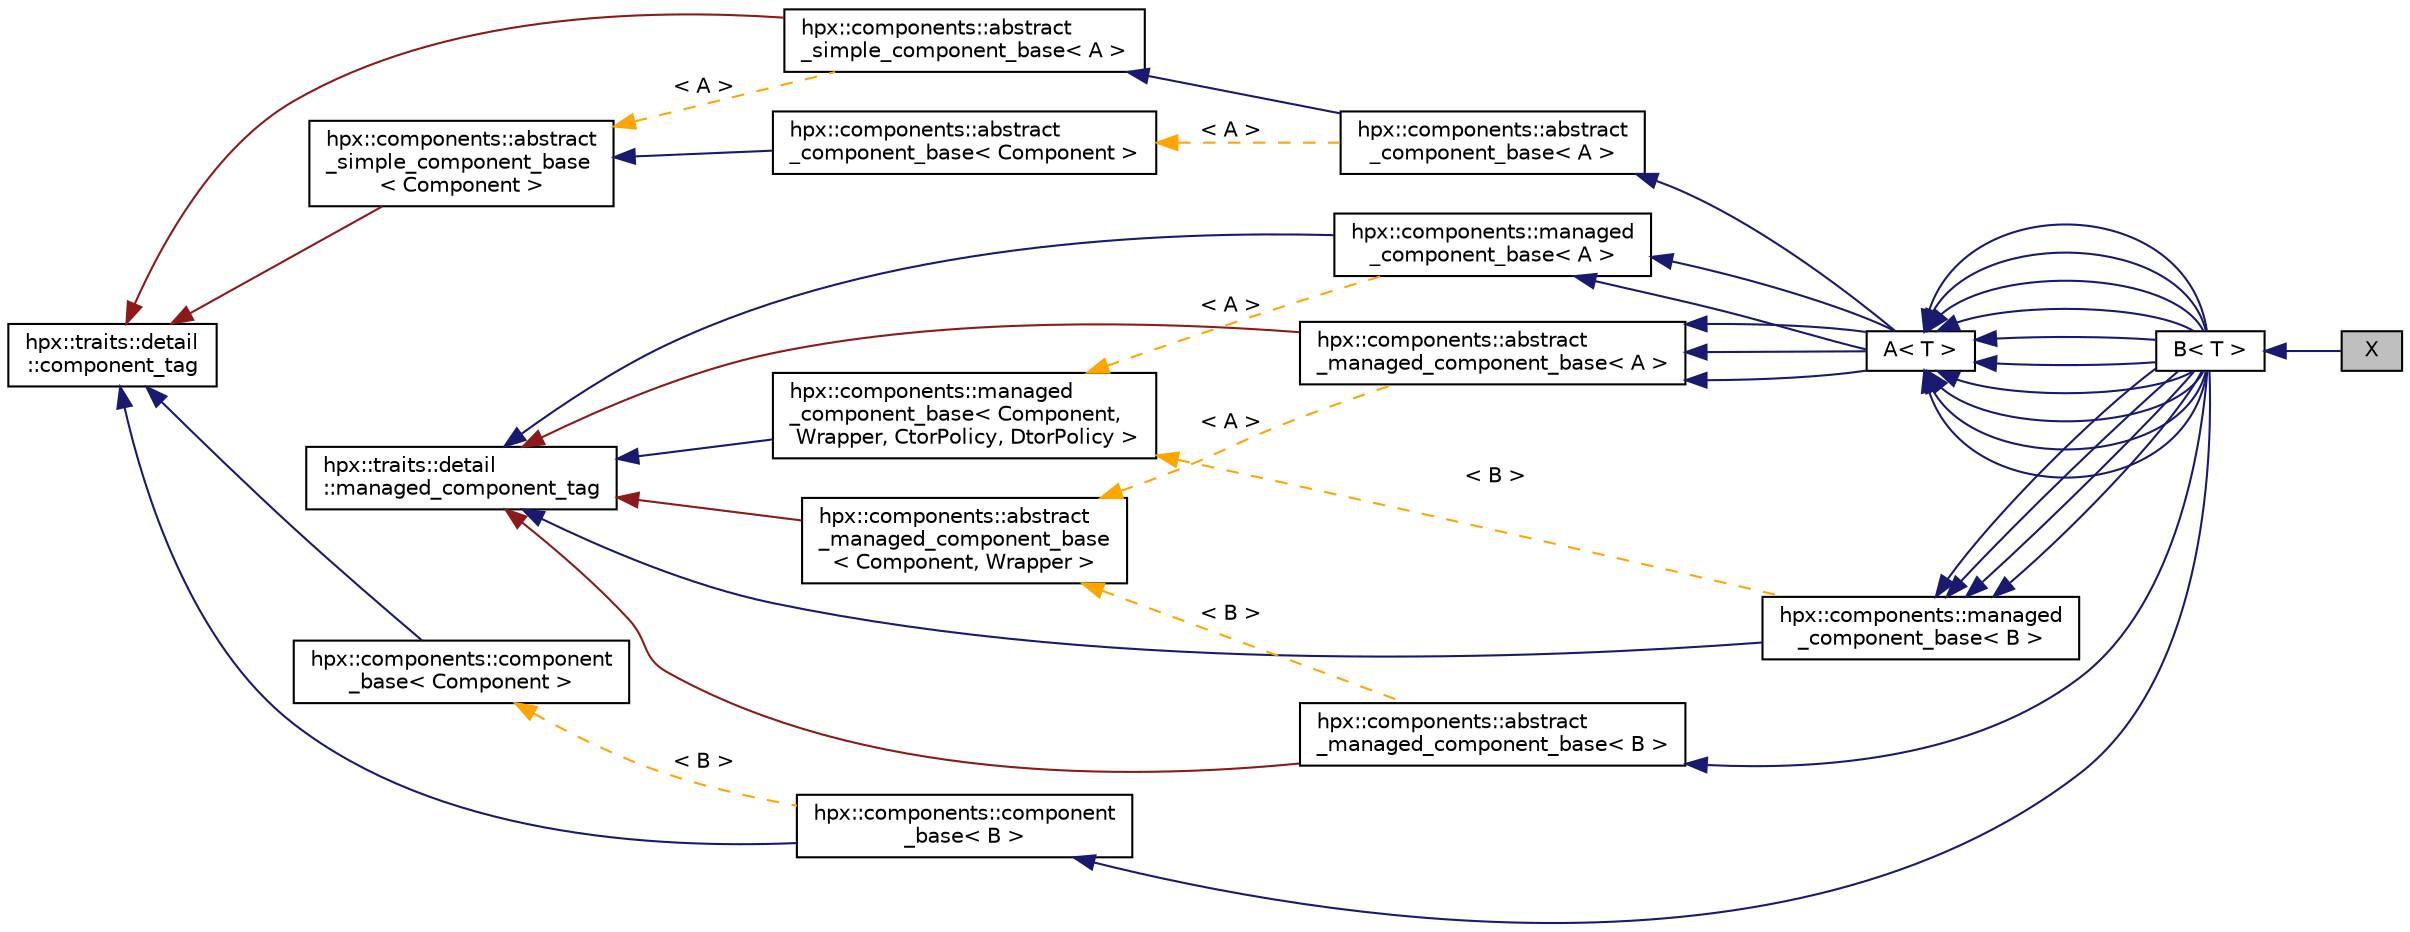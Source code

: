 digraph "X"
{
  edge [fontname="Helvetica",fontsize="10",labelfontname="Helvetica",labelfontsize="10"];
  node [fontname="Helvetica",fontsize="10",shape=record];
  rankdir="LR";
  Node0 [label="X",height=0.2,width=0.4,color="black", fillcolor="grey75", style="filled", fontcolor="black"];
  Node1 -> Node0 [dir="back",color="midnightblue",fontsize="10",style="solid",fontname="Helvetica"];
  Node1 [label="B\< T \>",height=0.2,width=0.4,color="black", fillcolor="white", style="filled",URL="$de/d7e/struct_b.html"];
  Node2 -> Node1 [dir="back",color="midnightblue",fontsize="10",style="solid",fontname="Helvetica"];
  Node2 [label="A\< T \>",height=0.2,width=0.4,color="black", fillcolor="white", style="filled",URL="$d7/da0/struct_a.html"];
  Node3 -> Node2 [dir="back",color="midnightblue",fontsize="10",style="solid",fontname="Helvetica"];
  Node3 [label="hpx::components::managed\l_component_base\< A \>",height=0.2,width=0.4,color="black", fillcolor="white", style="filled",URL="$d1/d7b/classhpx_1_1components_1_1managed__component__base.html"];
  Node4 -> Node3 [dir="back",color="midnightblue",fontsize="10",style="solid",fontname="Helvetica"];
  Node4 [label="hpx::traits::detail\l::managed_component_tag",height=0.2,width=0.4,color="black", fillcolor="white", style="filled",URL="$df/d31/structhpx_1_1traits_1_1detail_1_1managed__component__tag.html"];
  Node5 -> Node3 [dir="back",color="orange",fontsize="10",style="dashed",label=" \< A \>" ,fontname="Helvetica"];
  Node5 [label="hpx::components::managed\l_component_base\< Component,\l Wrapper, CtorPolicy, DtorPolicy \>",height=0.2,width=0.4,color="black", fillcolor="white", style="filled",URL="$d1/d7b/classhpx_1_1components_1_1managed__component__base.html"];
  Node4 -> Node5 [dir="back",color="midnightblue",fontsize="10",style="solid",fontname="Helvetica"];
  Node6 -> Node2 [dir="back",color="midnightblue",fontsize="10",style="solid",fontname="Helvetica"];
  Node6 [label="hpx::components::abstract\l_managed_component_base\< A \>",height=0.2,width=0.4,color="black", fillcolor="white", style="filled",URL="$df/d83/classhpx_1_1components_1_1abstract__managed__component__base.html"];
  Node4 -> Node6 [dir="back",color="firebrick4",fontsize="10",style="solid",fontname="Helvetica"];
  Node7 -> Node6 [dir="back",color="orange",fontsize="10",style="dashed",label=" \< A \>" ,fontname="Helvetica"];
  Node7 [label="hpx::components::abstract\l_managed_component_base\l\< Component, Wrapper \>",height=0.2,width=0.4,color="black", fillcolor="white", style="filled",URL="$df/d83/classhpx_1_1components_1_1abstract__managed__component__base.html"];
  Node4 -> Node7 [dir="back",color="firebrick4",fontsize="10",style="solid",fontname="Helvetica"];
  Node6 -> Node2 [dir="back",color="midnightblue",fontsize="10",style="solid",fontname="Helvetica"];
  Node3 -> Node2 [dir="back",color="midnightblue",fontsize="10",style="solid",fontname="Helvetica"];
  Node6 -> Node2 [dir="back",color="midnightblue",fontsize="10",style="solid",fontname="Helvetica"];
  Node8 -> Node2 [dir="back",color="midnightblue",fontsize="10",style="solid",fontname="Helvetica"];
  Node8 [label="hpx::components::abstract\l_component_base\< A \>",height=0.2,width=0.4,color="black", fillcolor="white", style="filled",URL="$d4/df7/classhpx_1_1components_1_1abstract__component__base.html"];
  Node9 -> Node8 [dir="back",color="midnightblue",fontsize="10",style="solid",fontname="Helvetica"];
  Node9 [label="hpx::components::abstract\l_simple_component_base\< A \>",height=0.2,width=0.4,color="black", fillcolor="white", style="filled",URL="$d0/dd3/classhpx_1_1components_1_1abstract__simple__component__base.html"];
  Node10 -> Node9 [dir="back",color="firebrick4",fontsize="10",style="solid",fontname="Helvetica"];
  Node10 [label="hpx::traits::detail\l::component_tag",height=0.2,width=0.4,color="black", fillcolor="white", style="filled",URL="$d8/d79/structhpx_1_1traits_1_1detail_1_1component__tag.html"];
  Node11 -> Node9 [dir="back",color="orange",fontsize="10",style="dashed",label=" \< A \>" ,fontname="Helvetica"];
  Node11 [label="hpx::components::abstract\l_simple_component_base\l\< Component \>",height=0.2,width=0.4,color="black", fillcolor="white", style="filled",URL="$d0/dd3/classhpx_1_1components_1_1abstract__simple__component__base.html"];
  Node10 -> Node11 [dir="back",color="firebrick4",fontsize="10",style="solid",fontname="Helvetica"];
  Node12 -> Node8 [dir="back",color="orange",fontsize="10",style="dashed",label=" \< A \>" ,fontname="Helvetica"];
  Node12 [label="hpx::components::abstract\l_component_base\< Component \>",height=0.2,width=0.4,color="black", fillcolor="white", style="filled",URL="$d4/df7/classhpx_1_1components_1_1abstract__component__base.html"];
  Node11 -> Node12 [dir="back",color="midnightblue",fontsize="10",style="solid",fontname="Helvetica"];
  Node2 -> Node1 [dir="back",color="midnightblue",fontsize="10",style="solid",fontname="Helvetica"];
  Node2 -> Node1 [dir="back",color="midnightblue",fontsize="10",style="solid",fontname="Helvetica"];
  Node2 -> Node1 [dir="back",color="midnightblue",fontsize="10",style="solid",fontname="Helvetica"];
  Node2 -> Node1 [dir="back",color="midnightblue",fontsize="10",style="solid",fontname="Helvetica"];
  Node13 -> Node1 [dir="back",color="midnightblue",fontsize="10",style="solid",fontname="Helvetica"];
  Node13 [label="hpx::components::managed\l_component_base\< B \>",height=0.2,width=0.4,color="black", fillcolor="white", style="filled",URL="$d1/d7b/classhpx_1_1components_1_1managed__component__base.html"];
  Node4 -> Node13 [dir="back",color="midnightblue",fontsize="10",style="solid",fontname="Helvetica"];
  Node5 -> Node13 [dir="back",color="orange",fontsize="10",style="dashed",label=" \< B \>" ,fontname="Helvetica"];
  Node2 -> Node1 [dir="back",color="midnightblue",fontsize="10",style="solid",fontname="Helvetica"];
  Node14 -> Node1 [dir="back",color="midnightblue",fontsize="10",style="solid",fontname="Helvetica"];
  Node14 [label="hpx::components::abstract\l_managed_component_base\< B \>",height=0.2,width=0.4,color="black", fillcolor="white", style="filled",URL="$df/d83/classhpx_1_1components_1_1abstract__managed__component__base.html"];
  Node4 -> Node14 [dir="back",color="firebrick4",fontsize="10",style="solid",fontname="Helvetica"];
  Node7 -> Node14 [dir="back",color="orange",fontsize="10",style="dashed",label=" \< B \>" ,fontname="Helvetica"];
  Node2 -> Node1 [dir="back",color="midnightblue",fontsize="10",style="solid",fontname="Helvetica"];
  Node13 -> Node1 [dir="back",color="midnightblue",fontsize="10",style="solid",fontname="Helvetica"];
  Node2 -> Node1 [dir="back",color="midnightblue",fontsize="10",style="solid",fontname="Helvetica"];
  Node13 -> Node1 [dir="back",color="midnightblue",fontsize="10",style="solid",fontname="Helvetica"];
  Node2 -> Node1 [dir="back",color="midnightblue",fontsize="10",style="solid",fontname="Helvetica"];
  Node13 -> Node1 [dir="back",color="midnightblue",fontsize="10",style="solid",fontname="Helvetica"];
  Node2 -> Node1 [dir="back",color="midnightblue",fontsize="10",style="solid",fontname="Helvetica"];
  Node15 -> Node1 [dir="back",color="midnightblue",fontsize="10",style="solid",fontname="Helvetica"];
  Node15 [label="hpx::components::component\l_base\< B \>",height=0.2,width=0.4,color="black", fillcolor="white", style="filled",URL="$d2/de6/classhpx_1_1components_1_1component__base.html"];
  Node10 -> Node15 [dir="back",color="midnightblue",fontsize="10",style="solid",fontname="Helvetica"];
  Node16 -> Node15 [dir="back",color="orange",fontsize="10",style="dashed",label=" \< B \>" ,fontname="Helvetica"];
  Node16 [label="hpx::components::component\l_base\< Component \>",height=0.2,width=0.4,color="black", fillcolor="white", style="filled",URL="$d2/de6/classhpx_1_1components_1_1component__base.html"];
  Node10 -> Node16 [dir="back",color="midnightblue",fontsize="10",style="solid",fontname="Helvetica"];
}
